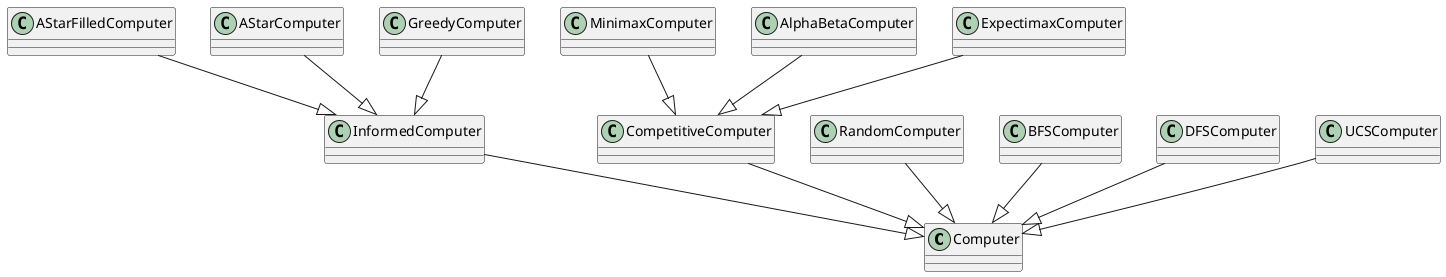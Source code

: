 @startuml Maze
class Computer {
}

class InformedComputer {
}

class CompetitiveComputer {}

class RandomComputer {
}

class BFSComputer {
}

class DFSComputer {
}

class UCSComputer {
}

class AStarFilledComputer {
}

class AStarComputer {
}

class GreedyComputer {
}

class MinimaxComputer {
}

class AlphaBetaComputer {
}

class ExpectimaxComputer {
}

RandomComputer --|> Computer
BFSComputer --|> Computer
DFSComputer --|> Computer
UCSComputer --|> Computer
InformedComputer --|> Computer
CompetitiveComputer --|> Computer
AStarComputer --|> InformedComputer
AStarFilledComputer --|> InformedComputer
GreedyComputer --|> InformedComputer
MinimaxComputer --|> CompetitiveComputer
AlphaBetaComputer --|> CompetitiveComputer
ExpectimaxComputer --|> CompetitiveComputer
@enduml